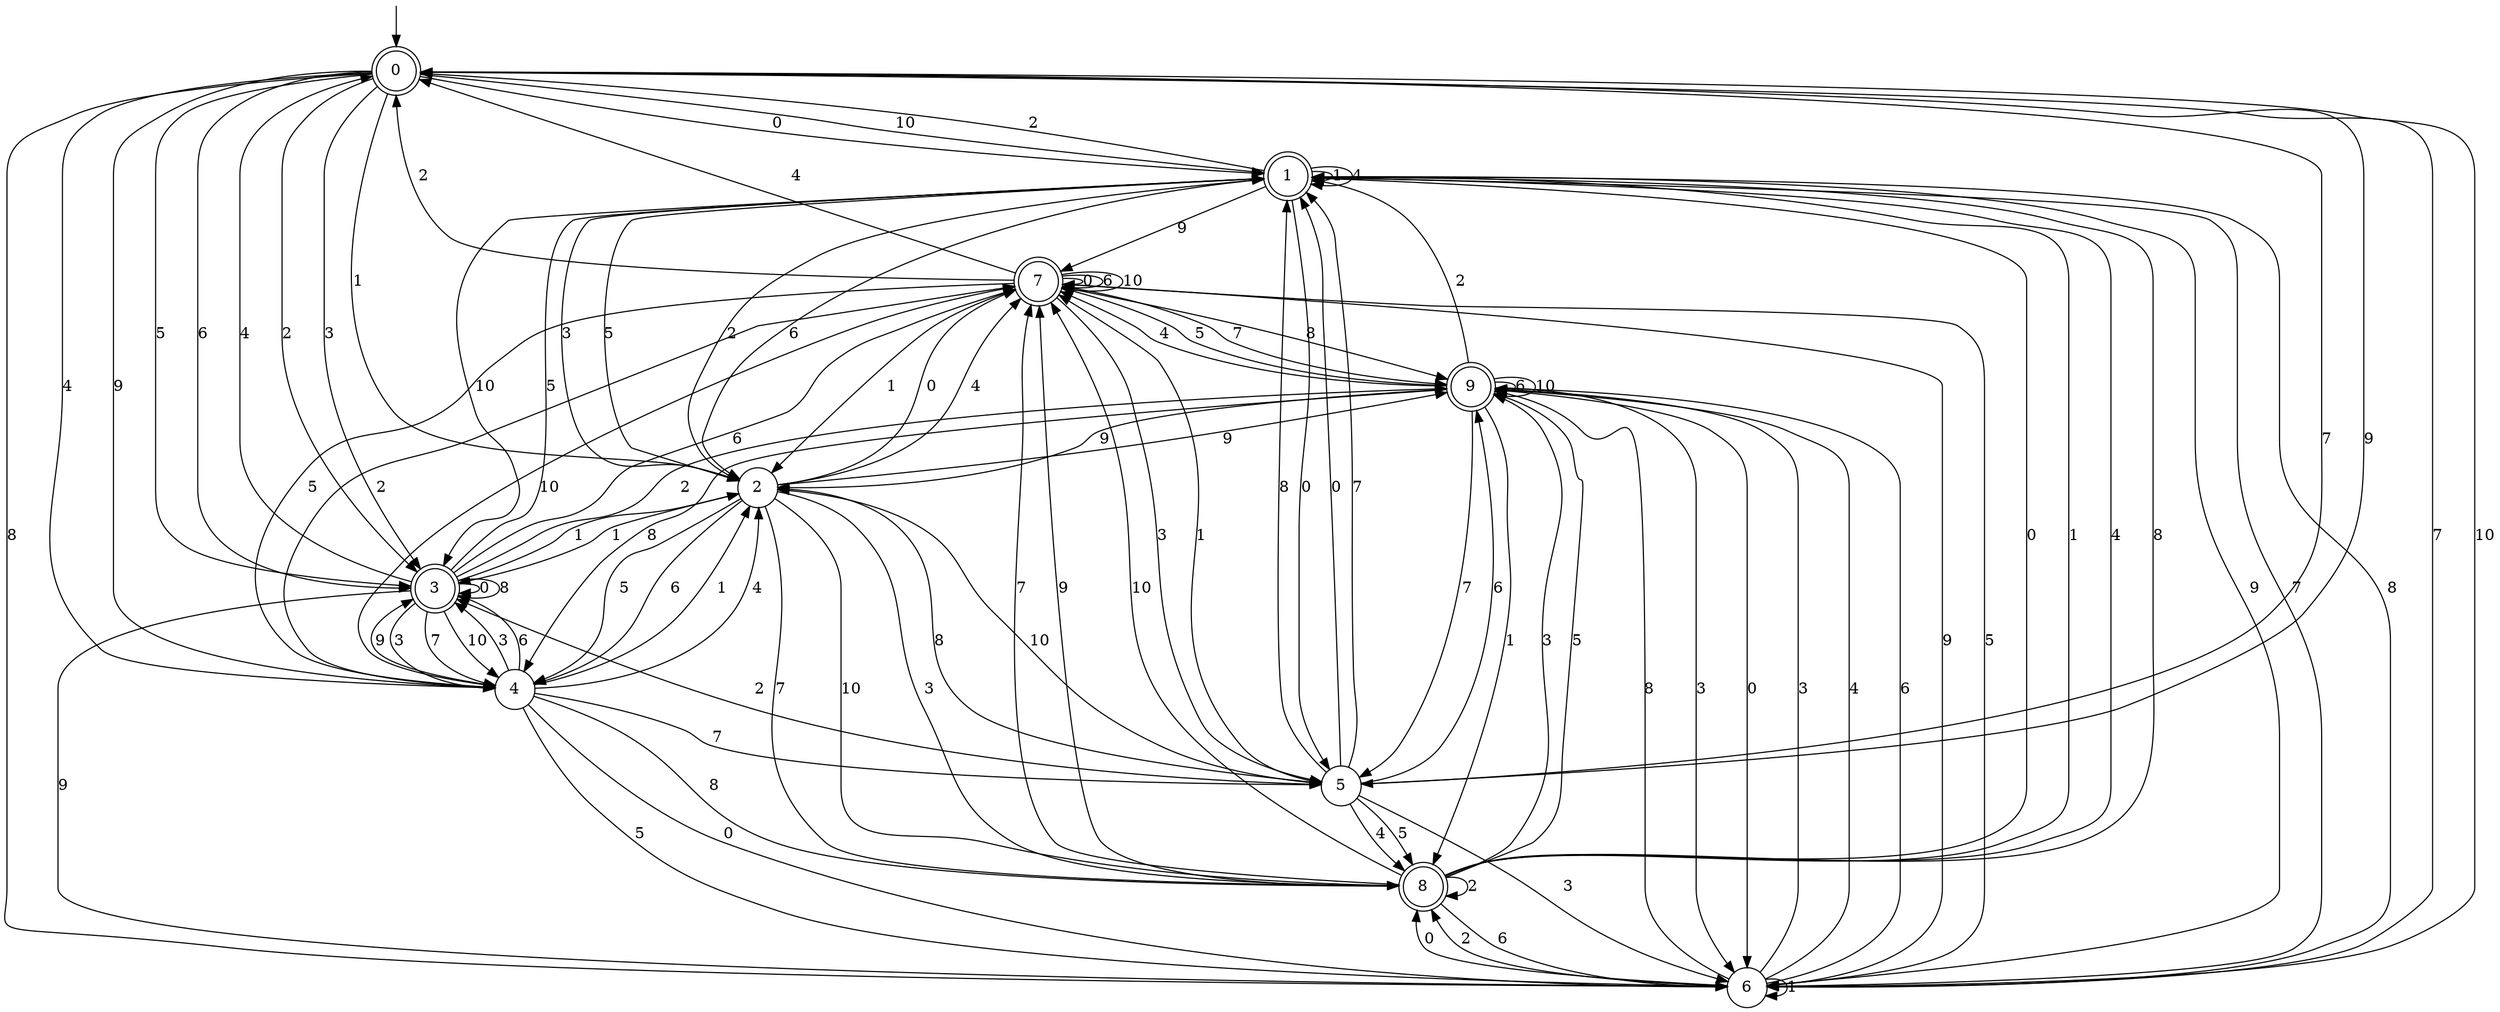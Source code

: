 digraph g {

	s0 [shape="doublecircle" label="0"];
	s1 [shape="doublecircle" label="1"];
	s2 [shape="circle" label="2"];
	s3 [shape="doublecircle" label="3"];
	s4 [shape="circle" label="4"];
	s5 [shape="circle" label="5"];
	s6 [shape="circle" label="6"];
	s7 [shape="doublecircle" label="7"];
	s8 [shape="doublecircle" label="8"];
	s9 [shape="doublecircle" label="9"];
	s0 -> s1 [label="0"];
	s0 -> s2 [label="1"];
	s0 -> s3 [label="2"];
	s0 -> s3 [label="3"];
	s0 -> s4 [label="4"];
	s0 -> s3 [label="5"];
	s0 -> s3 [label="6"];
	s0 -> s5 [label="7"];
	s0 -> s6 [label="8"];
	s0 -> s4 [label="9"];
	s0 -> s1 [label="10"];
	s1 -> s5 [label="0"];
	s1 -> s1 [label="1"];
	s1 -> s0 [label="2"];
	s1 -> s2 [label="3"];
	s1 -> s1 [label="4"];
	s1 -> s2 [label="5"];
	s1 -> s2 [label="6"];
	s1 -> s6 [label="7"];
	s1 -> s6 [label="8"];
	s1 -> s7 [label="9"];
	s1 -> s3 [label="10"];
	s2 -> s7 [label="0"];
	s2 -> s3 [label="1"];
	s2 -> s1 [label="2"];
	s2 -> s8 [label="3"];
	s2 -> s7 [label="4"];
	s2 -> s4 [label="5"];
	s2 -> s4 [label="6"];
	s2 -> s8 [label="7"];
	s2 -> s5 [label="8"];
	s2 -> s9 [label="9"];
	s2 -> s8 [label="10"];
	s3 -> s3 [label="0"];
	s3 -> s2 [label="1"];
	s3 -> s9 [label="2"];
	s3 -> s4 [label="3"];
	s3 -> s0 [label="4"];
	s3 -> s1 [label="5"];
	s3 -> s7 [label="6"];
	s3 -> s4 [label="7"];
	s3 -> s3 [label="8"];
	s3 -> s6 [label="9"];
	s3 -> s4 [label="10"];
	s4 -> s6 [label="0"];
	s4 -> s2 [label="1"];
	s4 -> s7 [label="2"];
	s4 -> s3 [label="3"];
	s4 -> s2 [label="4"];
	s4 -> s6 [label="5"];
	s4 -> s3 [label="6"];
	s4 -> s5 [label="7"];
	s4 -> s8 [label="8"];
	s4 -> s3 [label="9"];
	s4 -> s7 [label="10"];
	s5 -> s1 [label="0"];
	s5 -> s7 [label="1"];
	s5 -> s3 [label="2"];
	s5 -> s6 [label="3"];
	s5 -> s8 [label="4"];
	s5 -> s8 [label="5"];
	s5 -> s9 [label="6"];
	s5 -> s1 [label="7"];
	s5 -> s1 [label="8"];
	s5 -> s0 [label="9"];
	s5 -> s2 [label="10"];
	s6 -> s8 [label="0"];
	s6 -> s6 [label="1"];
	s6 -> s8 [label="2"];
	s6 -> s9 [label="3"];
	s6 -> s9 [label="4"];
	s6 -> s7 [label="5"];
	s6 -> s9 [label="6"];
	s6 -> s0 [label="7"];
	s6 -> s9 [label="8"];
	s6 -> s1 [label="9"];
	s6 -> s0 [label="10"];
	s7 -> s7 [label="0"];
	s7 -> s2 [label="1"];
	s7 -> s0 [label="2"];
	s7 -> s5 [label="3"];
	s7 -> s0 [label="4"];
	s7 -> s4 [label="5"];
	s7 -> s7 [label="6"];
	s7 -> s9 [label="7"];
	s7 -> s9 [label="8"];
	s7 -> s6 [label="9"];
	s7 -> s7 [label="10"];
	s8 -> s1 [label="0"];
	s8 -> s1 [label="1"];
	s8 -> s8 [label="2"];
	s8 -> s9 [label="3"];
	s8 -> s1 [label="4"];
	s8 -> s9 [label="5"];
	s8 -> s6 [label="6"];
	s8 -> s7 [label="7"];
	s8 -> s1 [label="8"];
	s8 -> s7 [label="9"];
	s8 -> s7 [label="10"];
	s9 -> s6 [label="0"];
	s9 -> s8 [label="1"];
	s9 -> s1 [label="2"];
	s9 -> s6 [label="3"];
	s9 -> s7 [label="4"];
	s9 -> s7 [label="5"];
	s9 -> s9 [label="6"];
	s9 -> s5 [label="7"];
	s9 -> s4 [label="8"];
	s9 -> s2 [label="9"];
	s9 -> s9 [label="10"];

__start0 [label="" shape="none" width="0" height="0"];
__start0 -> s0;

}
